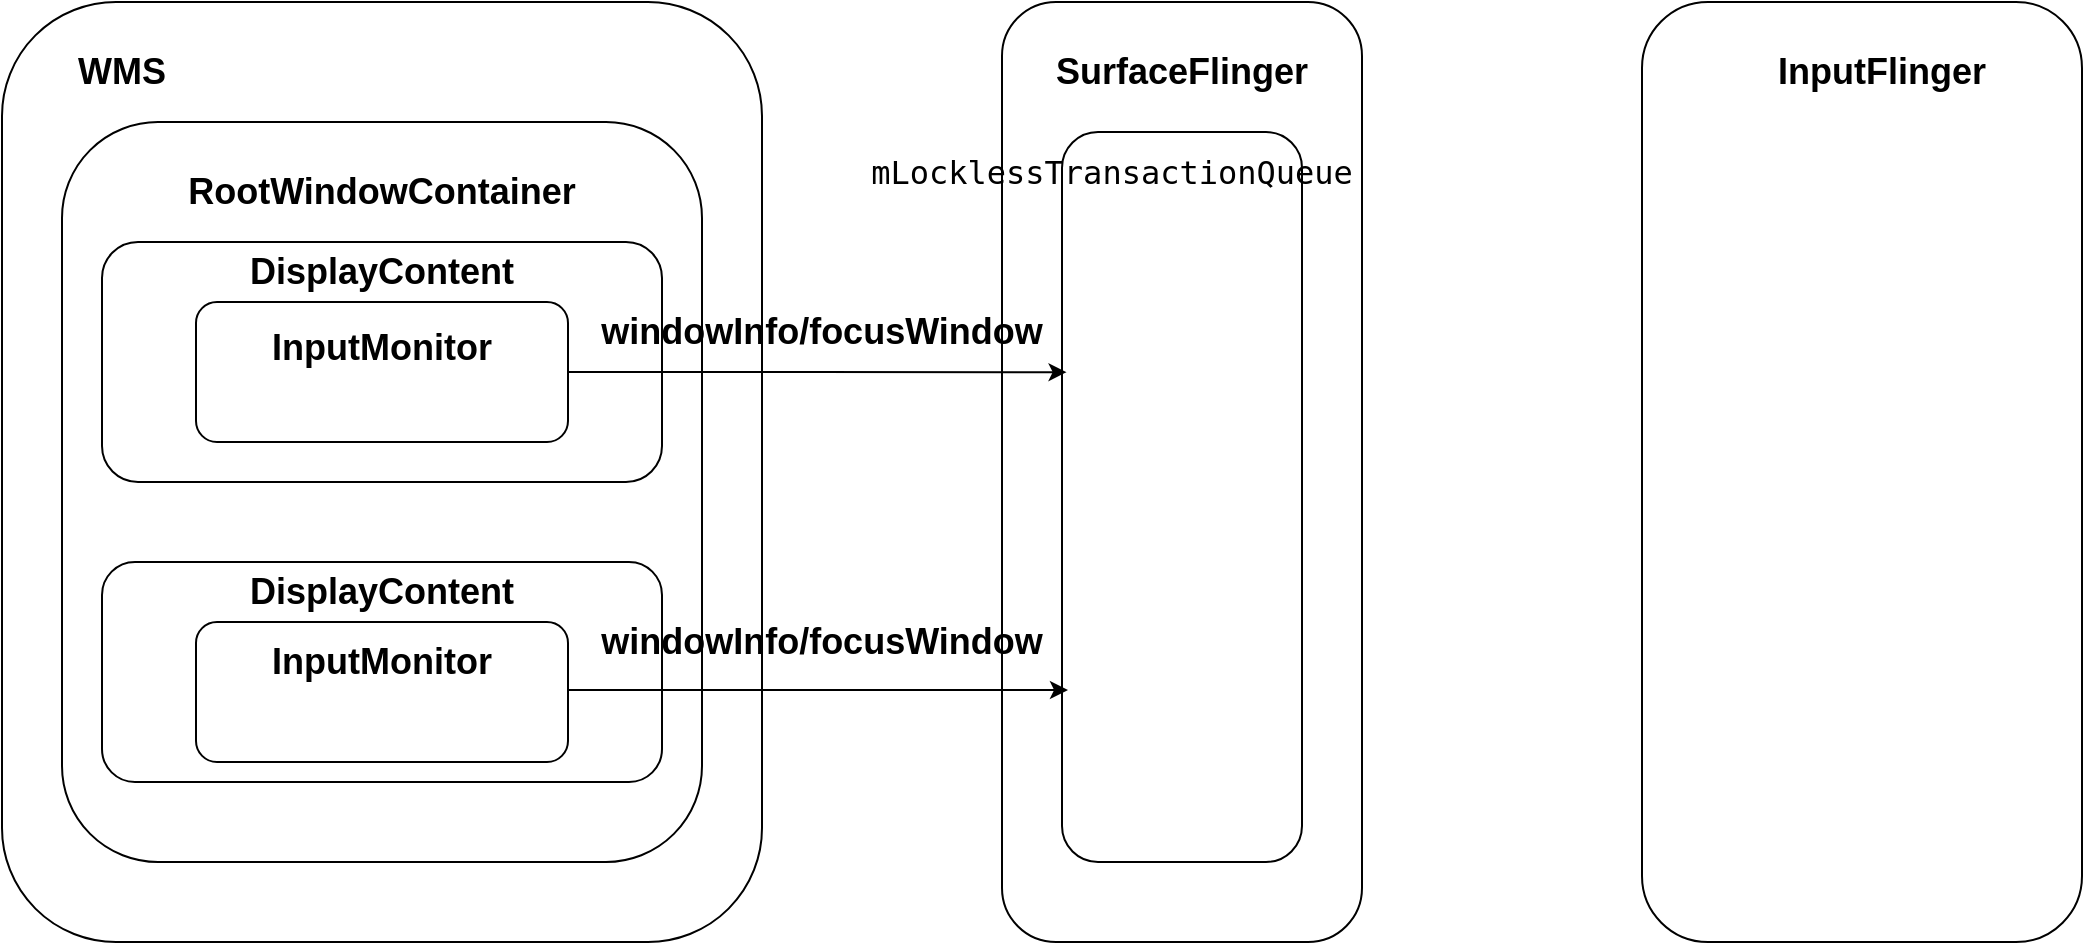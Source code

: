 <mxfile version="25.0.3">
  <diagram name="第 1 页" id="wuffYNCdtXBAXJ_kR7Sy">
    <mxGraphModel dx="2074" dy="1051" grid="1" gridSize="10" guides="1" tooltips="1" connect="1" arrows="1" fold="1" page="1" pageScale="1" pageWidth="827" pageHeight="1169" math="0" shadow="0">
      <root>
        <mxCell id="0" />
        <mxCell id="1" parent="0" />
        <mxCell id="uQv0-Gy8HcvcPN8NiD0A-1" value="" style="rounded=1;whiteSpace=wrap;html=1;glass=0;" vertex="1" parent="1">
          <mxGeometry x="150" y="250" width="380" height="470" as="geometry" />
        </mxCell>
        <mxCell id="uQv0-Gy8HcvcPN8NiD0A-2" value="&lt;b&gt;&lt;font style=&quot;font-size: 18px;&quot;&gt;WMS&lt;/font&gt;&lt;/b&gt;" style="text;align=center;html=1;verticalAlign=middle;whiteSpace=wrap;rounded=0;" vertex="1" parent="1">
          <mxGeometry x="180" y="270" width="60" height="30" as="geometry" />
        </mxCell>
        <mxCell id="uQv0-Gy8HcvcPN8NiD0A-3" value="" style="rounded=1;whiteSpace=wrap;html=1;" vertex="1" parent="1">
          <mxGeometry x="180" y="310" width="320" height="370" as="geometry" />
        </mxCell>
        <mxCell id="uQv0-Gy8HcvcPN8NiD0A-5" value="&lt;b&gt;&lt;font style=&quot;font-size: 18px;&quot;&gt;RootWindowContainer&lt;/font&gt;&lt;/b&gt;" style="text;align=center;html=1;verticalAlign=middle;whiteSpace=wrap;rounded=0;" vertex="1" parent="1">
          <mxGeometry x="310" y="330" width="60" height="30" as="geometry" />
        </mxCell>
        <mxCell id="uQv0-Gy8HcvcPN8NiD0A-7" value="" style="rounded=1;whiteSpace=wrap;html=1;" vertex="1" parent="1">
          <mxGeometry x="200" y="370" width="280" height="120" as="geometry" />
        </mxCell>
        <mxCell id="uQv0-Gy8HcvcPN8NiD0A-8" value="&lt;b&gt;&lt;font style=&quot;font-size: 18px;&quot;&gt;DisplayContent&lt;/font&gt;&lt;/b&gt;" style="text;align=center;html=1;verticalAlign=middle;whiteSpace=wrap;rounded=0;" vertex="1" parent="1">
          <mxGeometry x="310" y="370" width="60" height="30" as="geometry" />
        </mxCell>
        <mxCell id="uQv0-Gy8HcvcPN8NiD0A-9" value="" style="rounded=1;whiteSpace=wrap;html=1;" vertex="1" parent="1">
          <mxGeometry x="200" y="530" width="280" height="110" as="geometry" />
        </mxCell>
        <mxCell id="uQv0-Gy8HcvcPN8NiD0A-10" value="&lt;b&gt;&lt;font style=&quot;font-size: 18px;&quot;&gt;DisplayContent&lt;/font&gt;&lt;/b&gt;" style="text;align=center;html=1;verticalAlign=middle;whiteSpace=wrap;rounded=0;" vertex="1" parent="1">
          <mxGeometry x="310" y="530" width="60" height="30" as="geometry" />
        </mxCell>
        <mxCell id="uQv0-Gy8HcvcPN8NiD0A-13" value="" style="rounded=1;whiteSpace=wrap;html=1;" vertex="1" parent="1">
          <mxGeometry x="247" y="400" width="186" height="70" as="geometry" />
        </mxCell>
        <mxCell id="uQv0-Gy8HcvcPN8NiD0A-14" value="&lt;b&gt;&lt;font style=&quot;font-size: 18px;&quot;&gt;InputMonitor&lt;/font&gt;&lt;/b&gt;" style="text;align=center;html=1;verticalAlign=middle;whiteSpace=wrap;rounded=0;" vertex="1" parent="1">
          <mxGeometry x="310" y="405" width="60" height="35" as="geometry" />
        </mxCell>
        <mxCell id="uQv0-Gy8HcvcPN8NiD0A-15" value="" style="rounded=1;whiteSpace=wrap;html=1;" vertex="1" parent="1">
          <mxGeometry x="247" y="560" width="186" height="70" as="geometry" />
        </mxCell>
        <mxCell id="uQv0-Gy8HcvcPN8NiD0A-16" value="&lt;b&gt;&lt;font style=&quot;font-size: 18px;&quot;&gt;InputMonitor&lt;/font&gt;&lt;/b&gt;" style="text;align=center;html=1;verticalAlign=middle;whiteSpace=wrap;rounded=0;" vertex="1" parent="1">
          <mxGeometry x="310" y="565" width="60" height="30" as="geometry" />
        </mxCell>
        <mxCell id="uQv0-Gy8HcvcPN8NiD0A-19" value="" style="rounded=1;whiteSpace=wrap;html=1;" vertex="1" parent="1">
          <mxGeometry x="650" y="250" width="180" height="470" as="geometry" />
        </mxCell>
        <mxCell id="uQv0-Gy8HcvcPN8NiD0A-20" value="&lt;b&gt;&lt;font style=&quot;font-size: 18px;&quot;&gt;SurfaceFlinger&lt;/font&gt;&lt;/b&gt;" style="text;align=center;html=1;verticalAlign=middle;whiteSpace=wrap;rounded=0;" vertex="1" parent="1">
          <mxGeometry x="710" y="270" width="60" height="30" as="geometry" />
        </mxCell>
        <mxCell id="uQv0-Gy8HcvcPN8NiD0A-23" value="" style="rounded=1;whiteSpace=wrap;html=1;" vertex="1" parent="1">
          <mxGeometry x="970" y="250" width="220" height="470" as="geometry" />
        </mxCell>
        <mxCell id="uQv0-Gy8HcvcPN8NiD0A-24" value="&lt;b&gt;&lt;font style=&quot;font-size: 18px;&quot;&gt;InputFlinger&lt;/font&gt;&lt;/b&gt;" style="text;align=center;html=1;verticalAlign=middle;whiteSpace=wrap;rounded=0;" vertex="1" parent="1">
          <mxGeometry x="1060" y="270" width="60" height="30" as="geometry" />
        </mxCell>
        <mxCell id="uQv0-Gy8HcvcPN8NiD0A-25" value="" style="rounded=1;whiteSpace=wrap;html=1;" vertex="1" parent="1">
          <mxGeometry x="680" y="315" width="120" height="365" as="geometry" />
        </mxCell>
        <mxCell id="uQv0-Gy8HcvcPN8NiD0A-26" value="&lt;div style=&quot;font-family: &amp;quot;JetBrains Mono&amp;quot;, monospace; font-size: 12pt; white-space: pre;&quot;&gt;mLocklessTransactionQueue&lt;/div&gt;" style="text;align=center;html=1;verticalAlign=middle;whiteSpace=wrap;rounded=0;" vertex="1" parent="1">
          <mxGeometry x="675" y="320" width="60" height="30" as="geometry" />
        </mxCell>
        <mxCell id="uQv0-Gy8HcvcPN8NiD0A-30" style="edgeStyle=orthogonalEdgeStyle;rounded=0;orthogonalLoop=1;jettySize=auto;html=1;exitX=1;exitY=0.5;exitDx=0;exitDy=0;entryX=0.019;entryY=0.329;entryDx=0;entryDy=0;entryPerimeter=0;" edge="1" parent="1" source="uQv0-Gy8HcvcPN8NiD0A-13" target="uQv0-Gy8HcvcPN8NiD0A-25">
          <mxGeometry relative="1" as="geometry" />
        </mxCell>
        <mxCell id="uQv0-Gy8HcvcPN8NiD0A-32" style="edgeStyle=orthogonalEdgeStyle;rounded=0;orthogonalLoop=1;jettySize=auto;html=1;exitX=1;exitY=0.5;exitDx=0;exitDy=0;entryX=0.019;entryY=0.329;entryDx=0;entryDy=0;entryPerimeter=0;" edge="1" parent="1">
          <mxGeometry relative="1" as="geometry">
            <mxPoint x="433" y="594" as="sourcePoint" />
            <mxPoint x="683" y="594" as="targetPoint" />
          </mxGeometry>
        </mxCell>
        <mxCell id="uQv0-Gy8HcvcPN8NiD0A-33" value="&lt;span style=&quot;font-size: 18px;&quot;&gt;&lt;b&gt;windowInfo/focusWindow&lt;/b&gt;&lt;/span&gt;" style="text;align=center;html=1;verticalAlign=middle;whiteSpace=wrap;rounded=0;" vertex="1" parent="1">
          <mxGeometry x="530" y="400" width="60" height="30" as="geometry" />
        </mxCell>
        <mxCell id="uQv0-Gy8HcvcPN8NiD0A-35" value="&lt;span style=&quot;font-size: 18px;&quot;&gt;&lt;b&gt;windowInfo/focusWindow&lt;/b&gt;&lt;/span&gt;" style="text;align=center;html=1;verticalAlign=middle;whiteSpace=wrap;rounded=0;" vertex="1" parent="1">
          <mxGeometry x="530" y="555" width="60" height="30" as="geometry" />
        </mxCell>
      </root>
    </mxGraphModel>
  </diagram>
</mxfile>
